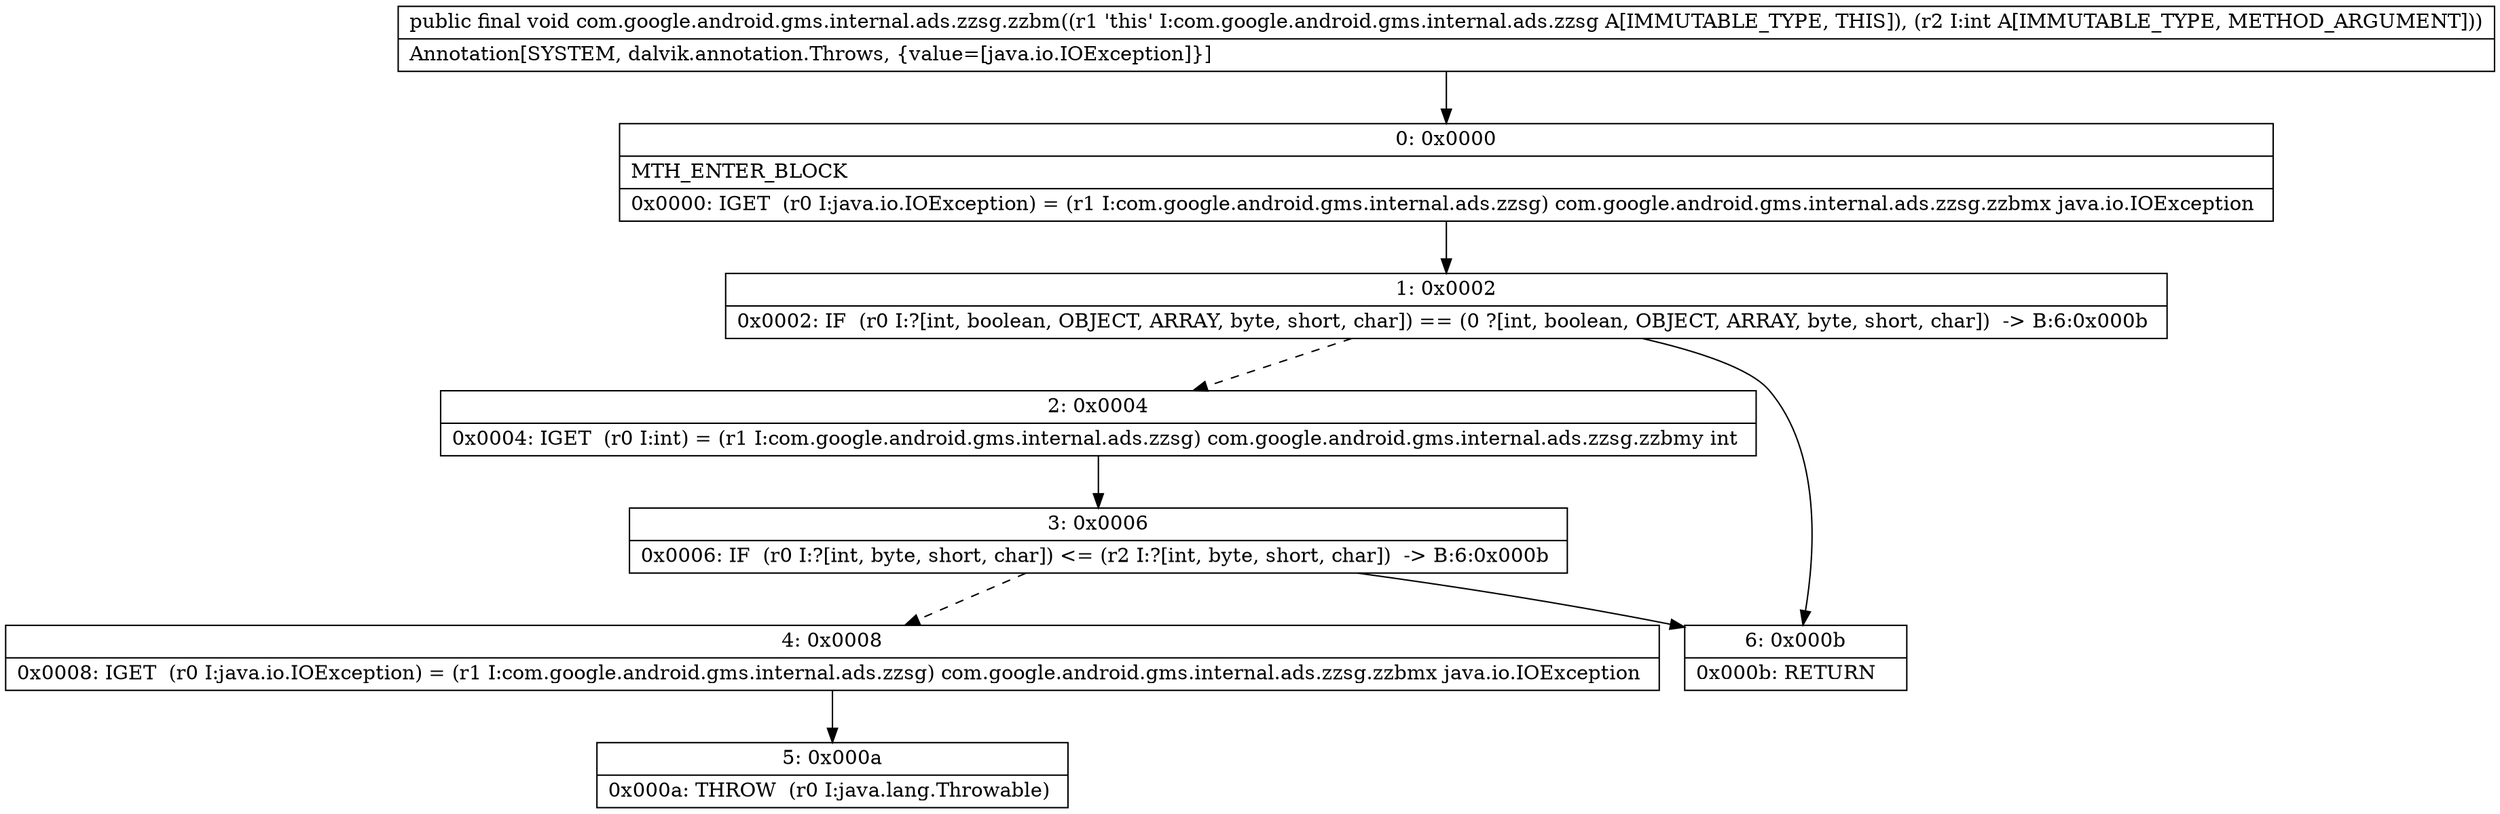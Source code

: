 digraph "CFG forcom.google.android.gms.internal.ads.zzsg.zzbm(I)V" {
Node_0 [shape=record,label="{0\:\ 0x0000|MTH_ENTER_BLOCK\l|0x0000: IGET  (r0 I:java.io.IOException) = (r1 I:com.google.android.gms.internal.ads.zzsg) com.google.android.gms.internal.ads.zzsg.zzbmx java.io.IOException \l}"];
Node_1 [shape=record,label="{1\:\ 0x0002|0x0002: IF  (r0 I:?[int, boolean, OBJECT, ARRAY, byte, short, char]) == (0 ?[int, boolean, OBJECT, ARRAY, byte, short, char])  \-\> B:6:0x000b \l}"];
Node_2 [shape=record,label="{2\:\ 0x0004|0x0004: IGET  (r0 I:int) = (r1 I:com.google.android.gms.internal.ads.zzsg) com.google.android.gms.internal.ads.zzsg.zzbmy int \l}"];
Node_3 [shape=record,label="{3\:\ 0x0006|0x0006: IF  (r0 I:?[int, byte, short, char]) \<= (r2 I:?[int, byte, short, char])  \-\> B:6:0x000b \l}"];
Node_4 [shape=record,label="{4\:\ 0x0008|0x0008: IGET  (r0 I:java.io.IOException) = (r1 I:com.google.android.gms.internal.ads.zzsg) com.google.android.gms.internal.ads.zzsg.zzbmx java.io.IOException \l}"];
Node_5 [shape=record,label="{5\:\ 0x000a|0x000a: THROW  (r0 I:java.lang.Throwable) \l}"];
Node_6 [shape=record,label="{6\:\ 0x000b|0x000b: RETURN   \l}"];
MethodNode[shape=record,label="{public final void com.google.android.gms.internal.ads.zzsg.zzbm((r1 'this' I:com.google.android.gms.internal.ads.zzsg A[IMMUTABLE_TYPE, THIS]), (r2 I:int A[IMMUTABLE_TYPE, METHOD_ARGUMENT]))  | Annotation[SYSTEM, dalvik.annotation.Throws, \{value=[java.io.IOException]\}]\l}"];
MethodNode -> Node_0;
Node_0 -> Node_1;
Node_1 -> Node_2[style=dashed];
Node_1 -> Node_6;
Node_2 -> Node_3;
Node_3 -> Node_4[style=dashed];
Node_3 -> Node_6;
Node_4 -> Node_5;
}


